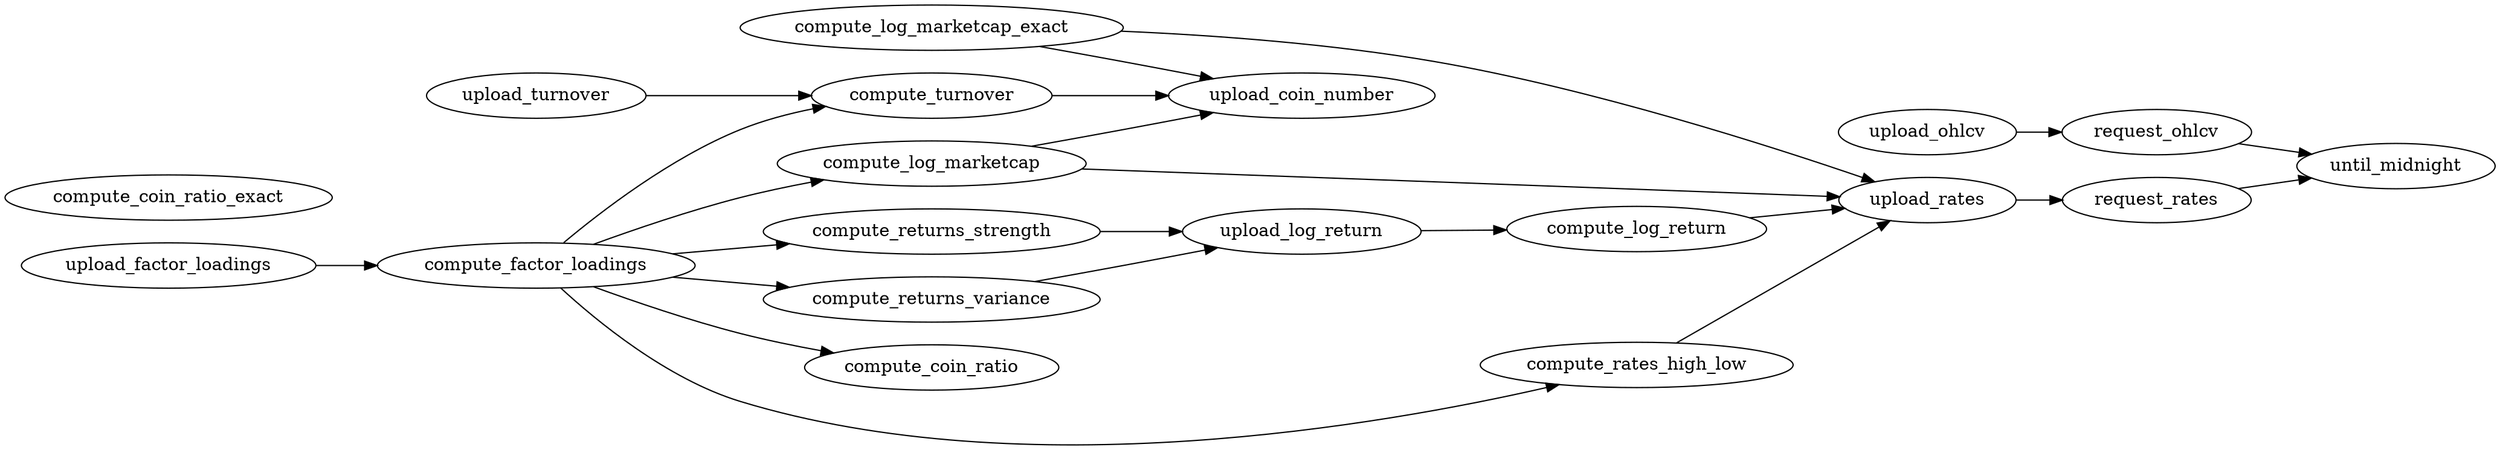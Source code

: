 digraph G {
rankdir=LR
compute_rates_high_low -> upload_rates;
compute_log_return -> upload_rates;
compute_log_marketcap_exact -> upload_coin_number;
compute_log_marketcap_exact -> upload_rates;
compute_coin_ratio;
compute_log_marketcap -> upload_coin_number;
compute_log_marketcap -> upload_rates;
compute_turnover -> upload_coin_number;
upload_ohlcv -> request_ohlcv;
request_ohlcv -> until_midnight;
upload_turnover -> compute_turnover;
upload_coin_number;
request_rates -> until_midnight;
upload_rates -> request_rates;
compute_coin_ratio_exact;
compute_factor_loadings -> compute_rates_high_low;
compute_factor_loadings -> compute_coin_ratio;
compute_factor_loadings -> compute_log_marketcap;
compute_factor_loadings -> compute_turnover;
compute_factor_loadings -> compute_returns_variance;
compute_factor_loadings -> compute_returns_strength;
upload_log_return -> compute_log_return;
compute_returns_strength -> upload_log_return;
compute_returns_variance -> upload_log_return;
upload_factor_loadings -> compute_factor_loadings;
}
